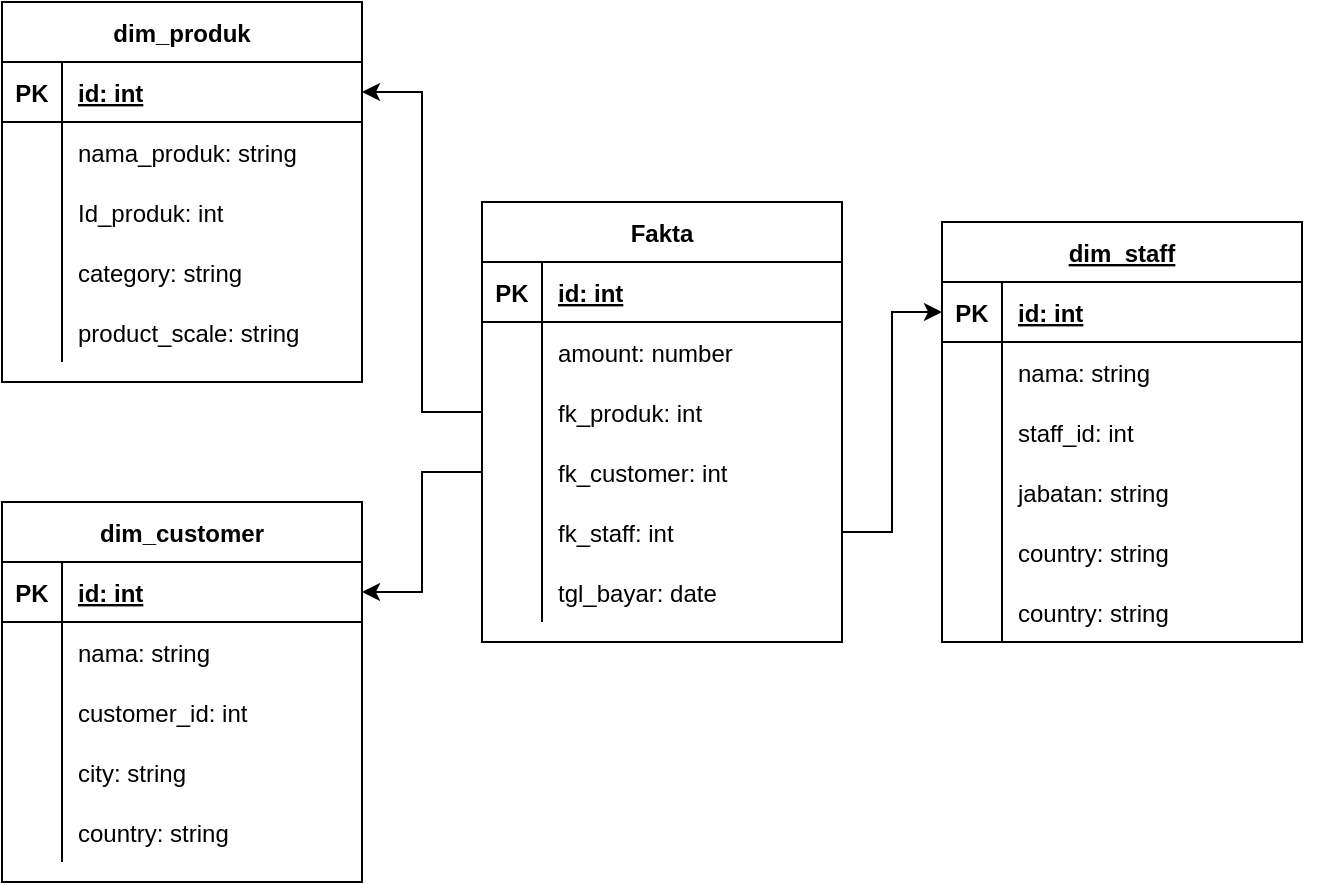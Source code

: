 <mxfile version="20.5.3" type="device"><diagram id="IADicfFxQkacPfA_sfy-" name="Page-1"><mxGraphModel dx="868" dy="442" grid="1" gridSize="10" guides="1" tooltips="1" connect="1" arrows="1" fold="1" page="1" pageScale="1" pageWidth="850" pageHeight="1100" math="0" shadow="0"><root><mxCell id="0"/><mxCell id="1" parent="0"/><mxCell id="Ph6hnE5GvxL56jqx8v-i-1" value="Fakta" style="shape=table;startSize=30;container=1;collapsible=1;childLayout=tableLayout;fixedRows=1;rowLines=0;fontStyle=1;align=center;resizeLast=1;" parent="1" vertex="1"><mxGeometry x="270" y="140" width="180" height="220" as="geometry"/></mxCell><mxCell id="Ph6hnE5GvxL56jqx8v-i-2" value="" style="shape=tableRow;horizontal=0;startSize=0;swimlaneHead=0;swimlaneBody=0;fillColor=none;collapsible=0;dropTarget=0;points=[[0,0.5],[1,0.5]];portConstraint=eastwest;top=0;left=0;right=0;bottom=1;" parent="Ph6hnE5GvxL56jqx8v-i-1" vertex="1"><mxGeometry y="30" width="180" height="30" as="geometry"/></mxCell><mxCell id="Ph6hnE5GvxL56jqx8v-i-3" value="PK" style="shape=partialRectangle;connectable=0;fillColor=none;top=0;left=0;bottom=0;right=0;fontStyle=1;overflow=hidden;" parent="Ph6hnE5GvxL56jqx8v-i-2" vertex="1"><mxGeometry width="30" height="30" as="geometry"><mxRectangle width="30" height="30" as="alternateBounds"/></mxGeometry></mxCell><mxCell id="Ph6hnE5GvxL56jqx8v-i-4" value="id: int" style="shape=partialRectangle;connectable=0;fillColor=none;top=0;left=0;bottom=0;right=0;align=left;spacingLeft=6;fontStyle=5;overflow=hidden;" parent="Ph6hnE5GvxL56jqx8v-i-2" vertex="1"><mxGeometry x="30" width="150" height="30" as="geometry"><mxRectangle width="150" height="30" as="alternateBounds"/></mxGeometry></mxCell><mxCell id="Ph6hnE5GvxL56jqx8v-i-5" value="" style="shape=tableRow;horizontal=0;startSize=0;swimlaneHead=0;swimlaneBody=0;fillColor=none;collapsible=0;dropTarget=0;points=[[0,0.5],[1,0.5]];portConstraint=eastwest;top=0;left=0;right=0;bottom=0;" parent="Ph6hnE5GvxL56jqx8v-i-1" vertex="1"><mxGeometry y="60" width="180" height="30" as="geometry"/></mxCell><mxCell id="Ph6hnE5GvxL56jqx8v-i-6" value="" style="shape=partialRectangle;connectable=0;fillColor=none;top=0;left=0;bottom=0;right=0;editable=1;overflow=hidden;" parent="Ph6hnE5GvxL56jqx8v-i-5" vertex="1"><mxGeometry width="30" height="30" as="geometry"><mxRectangle width="30" height="30" as="alternateBounds"/></mxGeometry></mxCell><mxCell id="Ph6hnE5GvxL56jqx8v-i-7" value="amount: number" style="shape=partialRectangle;connectable=0;fillColor=none;top=0;left=0;bottom=0;right=0;align=left;spacingLeft=6;overflow=hidden;" parent="Ph6hnE5GvxL56jqx8v-i-5" vertex="1"><mxGeometry x="30" width="150" height="30" as="geometry"><mxRectangle width="150" height="30" as="alternateBounds"/></mxGeometry></mxCell><mxCell id="IZ56KKnnedRhRGVVpGpu-31" value="" style="shape=tableRow;horizontal=0;startSize=0;swimlaneHead=0;swimlaneBody=0;fillColor=none;collapsible=0;dropTarget=0;points=[[0,0.5],[1,0.5]];portConstraint=eastwest;top=0;left=0;right=0;bottom=0;" parent="Ph6hnE5GvxL56jqx8v-i-1" vertex="1"><mxGeometry y="90" width="180" height="30" as="geometry"/></mxCell><mxCell id="IZ56KKnnedRhRGVVpGpu-32" value="" style="shape=partialRectangle;connectable=0;fillColor=none;top=0;left=0;bottom=0;right=0;editable=1;overflow=hidden;" parent="IZ56KKnnedRhRGVVpGpu-31" vertex="1"><mxGeometry width="30" height="30" as="geometry"><mxRectangle width="30" height="30" as="alternateBounds"/></mxGeometry></mxCell><mxCell id="IZ56KKnnedRhRGVVpGpu-33" value="fk_produk: int" style="shape=partialRectangle;connectable=0;fillColor=none;top=0;left=0;bottom=0;right=0;align=left;spacingLeft=6;overflow=hidden;" parent="IZ56KKnnedRhRGVVpGpu-31" vertex="1"><mxGeometry x="30" width="150" height="30" as="geometry"><mxRectangle width="150" height="30" as="alternateBounds"/></mxGeometry></mxCell><mxCell id="IZ56KKnnedRhRGVVpGpu-48" value="" style="shape=tableRow;horizontal=0;startSize=0;swimlaneHead=0;swimlaneBody=0;fillColor=none;collapsible=0;dropTarget=0;points=[[0,0.5],[1,0.5]];portConstraint=eastwest;top=0;left=0;right=0;bottom=0;" parent="Ph6hnE5GvxL56jqx8v-i-1" vertex="1"><mxGeometry y="120" width="180" height="30" as="geometry"/></mxCell><mxCell id="IZ56KKnnedRhRGVVpGpu-49" value="" style="shape=partialRectangle;connectable=0;fillColor=none;top=0;left=0;bottom=0;right=0;editable=1;overflow=hidden;" parent="IZ56KKnnedRhRGVVpGpu-48" vertex="1"><mxGeometry width="30" height="30" as="geometry"><mxRectangle width="30" height="30" as="alternateBounds"/></mxGeometry></mxCell><mxCell id="IZ56KKnnedRhRGVVpGpu-50" value="fk_customer: int" style="shape=partialRectangle;connectable=0;fillColor=none;top=0;left=0;bottom=0;right=0;align=left;spacingLeft=6;overflow=hidden;" parent="IZ56KKnnedRhRGVVpGpu-48" vertex="1"><mxGeometry x="30" width="150" height="30" as="geometry"><mxRectangle width="150" height="30" as="alternateBounds"/></mxGeometry></mxCell><mxCell id="IZ56KKnnedRhRGVVpGpu-68" value="" style="shape=tableRow;horizontal=0;startSize=0;swimlaneHead=0;swimlaneBody=0;fillColor=none;collapsible=0;dropTarget=0;points=[[0,0.5],[1,0.5]];portConstraint=eastwest;top=0;left=0;right=0;bottom=0;" parent="Ph6hnE5GvxL56jqx8v-i-1" vertex="1"><mxGeometry y="150" width="180" height="30" as="geometry"/></mxCell><mxCell id="IZ56KKnnedRhRGVVpGpu-69" value="" style="shape=partialRectangle;connectable=0;fillColor=none;top=0;left=0;bottom=0;right=0;editable=1;overflow=hidden;" parent="IZ56KKnnedRhRGVVpGpu-68" vertex="1"><mxGeometry width="30" height="30" as="geometry"><mxRectangle width="30" height="30" as="alternateBounds"/></mxGeometry></mxCell><mxCell id="IZ56KKnnedRhRGVVpGpu-70" value="fk_staff: int" style="shape=partialRectangle;connectable=0;fillColor=none;top=0;left=0;bottom=0;right=0;align=left;spacingLeft=6;overflow=hidden;" parent="IZ56KKnnedRhRGVVpGpu-68" vertex="1"><mxGeometry x="30" width="150" height="30" as="geometry"><mxRectangle width="150" height="30" as="alternateBounds"/></mxGeometry></mxCell><mxCell id="IZ56KKnnedRhRGVVpGpu-87" value="" style="shape=tableRow;horizontal=0;startSize=0;swimlaneHead=0;swimlaneBody=0;fillColor=none;collapsible=0;dropTarget=0;points=[[0,0.5],[1,0.5]];portConstraint=eastwest;top=0;left=0;right=0;bottom=0;" parent="Ph6hnE5GvxL56jqx8v-i-1" vertex="1"><mxGeometry y="180" width="180" height="30" as="geometry"/></mxCell><mxCell id="IZ56KKnnedRhRGVVpGpu-88" value="" style="shape=partialRectangle;connectable=0;fillColor=none;top=0;left=0;bottom=0;right=0;editable=1;overflow=hidden;" parent="IZ56KKnnedRhRGVVpGpu-87" vertex="1"><mxGeometry width="30" height="30" as="geometry"><mxRectangle width="30" height="30" as="alternateBounds"/></mxGeometry></mxCell><mxCell id="IZ56KKnnedRhRGVVpGpu-89" value="tgl_bayar: date" style="shape=partialRectangle;connectable=0;fillColor=none;top=0;left=0;bottom=0;right=0;align=left;spacingLeft=6;overflow=hidden;" parent="IZ56KKnnedRhRGVVpGpu-87" vertex="1"><mxGeometry x="30" width="150" height="30" as="geometry"><mxRectangle width="150" height="30" as="alternateBounds"/></mxGeometry></mxCell><mxCell id="IZ56KKnnedRhRGVVpGpu-18" value="dim_produk" style="shape=table;startSize=30;container=1;collapsible=1;childLayout=tableLayout;fixedRows=1;rowLines=0;fontStyle=1;align=center;resizeLast=1;" parent="1" vertex="1"><mxGeometry x="30" y="40" width="180" height="190" as="geometry"/></mxCell><mxCell id="IZ56KKnnedRhRGVVpGpu-19" value="" style="shape=tableRow;horizontal=0;startSize=0;swimlaneHead=0;swimlaneBody=0;fillColor=none;collapsible=0;dropTarget=0;points=[[0,0.5],[1,0.5]];portConstraint=eastwest;top=0;left=0;right=0;bottom=1;" parent="IZ56KKnnedRhRGVVpGpu-18" vertex="1"><mxGeometry y="30" width="180" height="30" as="geometry"/></mxCell><mxCell id="IZ56KKnnedRhRGVVpGpu-20" value="PK" style="shape=partialRectangle;connectable=0;fillColor=none;top=0;left=0;bottom=0;right=0;fontStyle=1;overflow=hidden;" parent="IZ56KKnnedRhRGVVpGpu-19" vertex="1"><mxGeometry width="30" height="30" as="geometry"><mxRectangle width="30" height="30" as="alternateBounds"/></mxGeometry></mxCell><mxCell id="IZ56KKnnedRhRGVVpGpu-21" value="id: int" style="shape=partialRectangle;connectable=0;fillColor=none;top=0;left=0;bottom=0;right=0;align=left;spacingLeft=6;fontStyle=5;overflow=hidden;" parent="IZ56KKnnedRhRGVVpGpu-19" vertex="1"><mxGeometry x="30" width="150" height="30" as="geometry"><mxRectangle width="150" height="30" as="alternateBounds"/></mxGeometry></mxCell><mxCell id="IZ56KKnnedRhRGVVpGpu-22" value="" style="shape=tableRow;horizontal=0;startSize=0;swimlaneHead=0;swimlaneBody=0;fillColor=none;collapsible=0;dropTarget=0;points=[[0,0.5],[1,0.5]];portConstraint=eastwest;top=0;left=0;right=0;bottom=0;" parent="IZ56KKnnedRhRGVVpGpu-18" vertex="1"><mxGeometry y="60" width="180" height="30" as="geometry"/></mxCell><mxCell id="IZ56KKnnedRhRGVVpGpu-23" value="" style="shape=partialRectangle;connectable=0;fillColor=none;top=0;left=0;bottom=0;right=0;editable=1;overflow=hidden;" parent="IZ56KKnnedRhRGVVpGpu-22" vertex="1"><mxGeometry width="30" height="30" as="geometry"><mxRectangle width="30" height="30" as="alternateBounds"/></mxGeometry></mxCell><mxCell id="IZ56KKnnedRhRGVVpGpu-24" value="nama_produk: string" style="shape=partialRectangle;connectable=0;fillColor=none;top=0;left=0;bottom=0;right=0;align=left;spacingLeft=6;overflow=hidden;" parent="IZ56KKnnedRhRGVVpGpu-22" vertex="1"><mxGeometry x="30" width="150" height="30" as="geometry"><mxRectangle width="150" height="30" as="alternateBounds"/></mxGeometry></mxCell><mxCell id="IZ56KKnnedRhRGVVpGpu-25" value="" style="shape=tableRow;horizontal=0;startSize=0;swimlaneHead=0;swimlaneBody=0;fillColor=none;collapsible=0;dropTarget=0;points=[[0,0.5],[1,0.5]];portConstraint=eastwest;top=0;left=0;right=0;bottom=0;" parent="IZ56KKnnedRhRGVVpGpu-18" vertex="1"><mxGeometry y="90" width="180" height="30" as="geometry"/></mxCell><mxCell id="IZ56KKnnedRhRGVVpGpu-26" value="" style="shape=partialRectangle;connectable=0;fillColor=none;top=0;left=0;bottom=0;right=0;editable=1;overflow=hidden;" parent="IZ56KKnnedRhRGVVpGpu-25" vertex="1"><mxGeometry width="30" height="30" as="geometry"><mxRectangle width="30" height="30" as="alternateBounds"/></mxGeometry></mxCell><mxCell id="IZ56KKnnedRhRGVVpGpu-27" value="Id_produk: int" style="shape=partialRectangle;connectable=0;fillColor=none;top=0;left=0;bottom=0;right=0;align=left;spacingLeft=6;overflow=hidden;" parent="IZ56KKnnedRhRGVVpGpu-25" vertex="1"><mxGeometry x="30" width="150" height="30" as="geometry"><mxRectangle width="150" height="30" as="alternateBounds"/></mxGeometry></mxCell><mxCell id="IZ56KKnnedRhRGVVpGpu-81" value="" style="shape=tableRow;horizontal=0;startSize=0;swimlaneHead=0;swimlaneBody=0;fillColor=none;collapsible=0;dropTarget=0;points=[[0,0.5],[1,0.5]];portConstraint=eastwest;top=0;left=0;right=0;bottom=0;" parent="IZ56KKnnedRhRGVVpGpu-18" vertex="1"><mxGeometry y="120" width="180" height="30" as="geometry"/></mxCell><mxCell id="IZ56KKnnedRhRGVVpGpu-82" value="" style="shape=partialRectangle;connectable=0;fillColor=none;top=0;left=0;bottom=0;right=0;editable=1;overflow=hidden;" parent="IZ56KKnnedRhRGVVpGpu-81" vertex="1"><mxGeometry width="30" height="30" as="geometry"><mxRectangle width="30" height="30" as="alternateBounds"/></mxGeometry></mxCell><mxCell id="IZ56KKnnedRhRGVVpGpu-83" value="category: string" style="shape=partialRectangle;connectable=0;fillColor=none;top=0;left=0;bottom=0;right=0;align=left;spacingLeft=6;overflow=hidden;" parent="IZ56KKnnedRhRGVVpGpu-81" vertex="1"><mxGeometry x="30" width="150" height="30" as="geometry"><mxRectangle width="150" height="30" as="alternateBounds"/></mxGeometry></mxCell><mxCell id="IZ56KKnnedRhRGVVpGpu-84" value="" style="shape=tableRow;horizontal=0;startSize=0;swimlaneHead=0;swimlaneBody=0;fillColor=none;collapsible=0;dropTarget=0;points=[[0,0.5],[1,0.5]];portConstraint=eastwest;top=0;left=0;right=0;bottom=0;" parent="IZ56KKnnedRhRGVVpGpu-18" vertex="1"><mxGeometry y="150" width="180" height="30" as="geometry"/></mxCell><mxCell id="IZ56KKnnedRhRGVVpGpu-85" value="" style="shape=partialRectangle;connectable=0;fillColor=none;top=0;left=0;bottom=0;right=0;editable=1;overflow=hidden;" parent="IZ56KKnnedRhRGVVpGpu-84" vertex="1"><mxGeometry width="30" height="30" as="geometry"><mxRectangle width="30" height="30" as="alternateBounds"/></mxGeometry></mxCell><mxCell id="IZ56KKnnedRhRGVVpGpu-86" value="product_scale: string" style="shape=partialRectangle;connectable=0;fillColor=none;top=0;left=0;bottom=0;right=0;align=left;spacingLeft=6;overflow=hidden;" parent="IZ56KKnnedRhRGVVpGpu-84" vertex="1"><mxGeometry x="30" width="150" height="30" as="geometry"><mxRectangle width="150" height="30" as="alternateBounds"/></mxGeometry></mxCell><mxCell id="IZ56KKnnedRhRGVVpGpu-34" style="edgeStyle=orthogonalEdgeStyle;rounded=0;orthogonalLoop=1;jettySize=auto;html=1;entryX=1;entryY=0.5;entryDx=0;entryDy=0;" parent="1" source="IZ56KKnnedRhRGVVpGpu-31" target="IZ56KKnnedRhRGVVpGpu-19" edge="1"><mxGeometry relative="1" as="geometry"/></mxCell><mxCell id="IZ56KKnnedRhRGVVpGpu-35" value="dim_customer" style="shape=table;startSize=30;container=1;collapsible=1;childLayout=tableLayout;fixedRows=1;rowLines=0;fontStyle=1;align=center;resizeLast=1;" parent="1" vertex="1"><mxGeometry x="30" y="290" width="180" height="190" as="geometry"/></mxCell><mxCell id="IZ56KKnnedRhRGVVpGpu-36" value="" style="shape=tableRow;horizontal=0;startSize=0;swimlaneHead=0;swimlaneBody=0;fillColor=none;collapsible=0;dropTarget=0;points=[[0,0.5],[1,0.5]];portConstraint=eastwest;top=0;left=0;right=0;bottom=1;" parent="IZ56KKnnedRhRGVVpGpu-35" vertex="1"><mxGeometry y="30" width="180" height="30" as="geometry"/></mxCell><mxCell id="IZ56KKnnedRhRGVVpGpu-37" value="PK" style="shape=partialRectangle;connectable=0;fillColor=none;top=0;left=0;bottom=0;right=0;fontStyle=1;overflow=hidden;" parent="IZ56KKnnedRhRGVVpGpu-36" vertex="1"><mxGeometry width="30" height="30" as="geometry"><mxRectangle width="30" height="30" as="alternateBounds"/></mxGeometry></mxCell><mxCell id="IZ56KKnnedRhRGVVpGpu-38" value="id: int" style="shape=partialRectangle;connectable=0;fillColor=none;top=0;left=0;bottom=0;right=0;align=left;spacingLeft=6;fontStyle=5;overflow=hidden;" parent="IZ56KKnnedRhRGVVpGpu-36" vertex="1"><mxGeometry x="30" width="150" height="30" as="geometry"><mxRectangle width="150" height="30" as="alternateBounds"/></mxGeometry></mxCell><mxCell id="IZ56KKnnedRhRGVVpGpu-39" value="" style="shape=tableRow;horizontal=0;startSize=0;swimlaneHead=0;swimlaneBody=0;fillColor=none;collapsible=0;dropTarget=0;points=[[0,0.5],[1,0.5]];portConstraint=eastwest;top=0;left=0;right=0;bottom=0;" parent="IZ56KKnnedRhRGVVpGpu-35" vertex="1"><mxGeometry y="60" width="180" height="30" as="geometry"/></mxCell><mxCell id="IZ56KKnnedRhRGVVpGpu-40" value="" style="shape=partialRectangle;connectable=0;fillColor=none;top=0;left=0;bottom=0;right=0;editable=1;overflow=hidden;" parent="IZ56KKnnedRhRGVVpGpu-39" vertex="1"><mxGeometry width="30" height="30" as="geometry"><mxRectangle width="30" height="30" as="alternateBounds"/></mxGeometry></mxCell><mxCell id="IZ56KKnnedRhRGVVpGpu-41" value="nama: string" style="shape=partialRectangle;connectable=0;fillColor=none;top=0;left=0;bottom=0;right=0;align=left;spacingLeft=6;overflow=hidden;" parent="IZ56KKnnedRhRGVVpGpu-39" vertex="1"><mxGeometry x="30" width="150" height="30" as="geometry"><mxRectangle width="150" height="30" as="alternateBounds"/></mxGeometry></mxCell><mxCell id="IZ56KKnnedRhRGVVpGpu-42" value="" style="shape=tableRow;horizontal=0;startSize=0;swimlaneHead=0;swimlaneBody=0;fillColor=none;collapsible=0;dropTarget=0;points=[[0,0.5],[1,0.5]];portConstraint=eastwest;top=0;left=0;right=0;bottom=0;" parent="IZ56KKnnedRhRGVVpGpu-35" vertex="1"><mxGeometry y="90" width="180" height="30" as="geometry"/></mxCell><mxCell id="IZ56KKnnedRhRGVVpGpu-43" value="" style="shape=partialRectangle;connectable=0;fillColor=none;top=0;left=0;bottom=0;right=0;editable=1;overflow=hidden;" parent="IZ56KKnnedRhRGVVpGpu-42" vertex="1"><mxGeometry width="30" height="30" as="geometry"><mxRectangle width="30" height="30" as="alternateBounds"/></mxGeometry></mxCell><mxCell id="IZ56KKnnedRhRGVVpGpu-44" value="customer_id: int" style="shape=partialRectangle;connectable=0;fillColor=none;top=0;left=0;bottom=0;right=0;align=left;spacingLeft=6;overflow=hidden;" parent="IZ56KKnnedRhRGVVpGpu-42" vertex="1"><mxGeometry x="30" width="150" height="30" as="geometry"><mxRectangle width="150" height="30" as="alternateBounds"/></mxGeometry></mxCell><mxCell id="IZ56KKnnedRhRGVVpGpu-52" value="" style="shape=tableRow;horizontal=0;startSize=0;swimlaneHead=0;swimlaneBody=0;fillColor=none;collapsible=0;dropTarget=0;points=[[0,0.5],[1,0.5]];portConstraint=eastwest;top=0;left=0;right=0;bottom=0;" parent="IZ56KKnnedRhRGVVpGpu-35" vertex="1"><mxGeometry y="120" width="180" height="30" as="geometry"/></mxCell><mxCell id="IZ56KKnnedRhRGVVpGpu-53" value="" style="shape=partialRectangle;connectable=0;fillColor=none;top=0;left=0;bottom=0;right=0;editable=1;overflow=hidden;" parent="IZ56KKnnedRhRGVVpGpu-52" vertex="1"><mxGeometry width="30" height="30" as="geometry"><mxRectangle width="30" height="30" as="alternateBounds"/></mxGeometry></mxCell><mxCell id="IZ56KKnnedRhRGVVpGpu-54" value="city: string" style="shape=partialRectangle;connectable=0;fillColor=none;top=0;left=0;bottom=0;right=0;align=left;spacingLeft=6;overflow=hidden;" parent="IZ56KKnnedRhRGVVpGpu-52" vertex="1"><mxGeometry x="30" width="150" height="30" as="geometry"><mxRectangle width="150" height="30" as="alternateBounds"/></mxGeometry></mxCell><mxCell id="IZ56KKnnedRhRGVVpGpu-75" value="" style="shape=tableRow;horizontal=0;startSize=0;swimlaneHead=0;swimlaneBody=0;fillColor=none;collapsible=0;dropTarget=0;points=[[0,0.5],[1,0.5]];portConstraint=eastwest;top=0;left=0;right=0;bottom=0;" parent="IZ56KKnnedRhRGVVpGpu-35" vertex="1"><mxGeometry y="150" width="180" height="30" as="geometry"/></mxCell><mxCell id="IZ56KKnnedRhRGVVpGpu-76" value="" style="shape=partialRectangle;connectable=0;fillColor=none;top=0;left=0;bottom=0;right=0;editable=1;overflow=hidden;" parent="IZ56KKnnedRhRGVVpGpu-75" vertex="1"><mxGeometry width="30" height="30" as="geometry"><mxRectangle width="30" height="30" as="alternateBounds"/></mxGeometry></mxCell><mxCell id="IZ56KKnnedRhRGVVpGpu-77" value="country: string" style="shape=partialRectangle;connectable=0;fillColor=none;top=0;left=0;bottom=0;right=0;align=left;spacingLeft=6;overflow=hidden;" parent="IZ56KKnnedRhRGVVpGpu-75" vertex="1"><mxGeometry x="30" width="150" height="30" as="geometry"><mxRectangle width="150" height="30" as="alternateBounds"/></mxGeometry></mxCell><mxCell id="IZ56KKnnedRhRGVVpGpu-51" style="edgeStyle=orthogonalEdgeStyle;rounded=0;orthogonalLoop=1;jettySize=auto;html=1;entryX=1;entryY=0.5;entryDx=0;entryDy=0;" parent="1" source="IZ56KKnnedRhRGVVpGpu-48" target="IZ56KKnnedRhRGVVpGpu-36" edge="1"><mxGeometry relative="1" as="geometry"/></mxCell><mxCell id="IZ56KKnnedRhRGVVpGpu-55" value="dim_staff" style="shape=table;startSize=30;container=1;collapsible=1;childLayout=tableLayout;fixedRows=1;rowLines=0;fontStyle=5;align=center;resizeLast=1;" parent="1" vertex="1"><mxGeometry x="500" y="150" width="180" height="210" as="geometry"/></mxCell><mxCell id="IZ56KKnnedRhRGVVpGpu-56" value="" style="shape=tableRow;horizontal=0;startSize=0;swimlaneHead=0;swimlaneBody=0;fillColor=none;collapsible=0;dropTarget=0;points=[[0,0.5],[1,0.5]];portConstraint=eastwest;top=0;left=0;right=0;bottom=1;" parent="IZ56KKnnedRhRGVVpGpu-55" vertex="1"><mxGeometry y="30" width="180" height="30" as="geometry"/></mxCell><mxCell id="IZ56KKnnedRhRGVVpGpu-57" value="PK" style="shape=partialRectangle;connectable=0;fillColor=none;top=0;left=0;bottom=0;right=0;fontStyle=1;overflow=hidden;" parent="IZ56KKnnedRhRGVVpGpu-56" vertex="1"><mxGeometry width="30" height="30" as="geometry"><mxRectangle width="30" height="30" as="alternateBounds"/></mxGeometry></mxCell><mxCell id="IZ56KKnnedRhRGVVpGpu-58" value="id: int" style="shape=partialRectangle;connectable=0;fillColor=none;top=0;left=0;bottom=0;right=0;align=left;spacingLeft=6;fontStyle=5;overflow=hidden;" parent="IZ56KKnnedRhRGVVpGpu-56" vertex="1"><mxGeometry x="30" width="150" height="30" as="geometry"><mxRectangle width="150" height="30" as="alternateBounds"/></mxGeometry></mxCell><mxCell id="IZ56KKnnedRhRGVVpGpu-59" value="" style="shape=tableRow;horizontal=0;startSize=0;swimlaneHead=0;swimlaneBody=0;fillColor=none;collapsible=0;dropTarget=0;points=[[0,0.5],[1,0.5]];portConstraint=eastwest;top=0;left=0;right=0;bottom=0;" parent="IZ56KKnnedRhRGVVpGpu-55" vertex="1"><mxGeometry y="60" width="180" height="30" as="geometry"/></mxCell><mxCell id="IZ56KKnnedRhRGVVpGpu-60" value="" style="shape=partialRectangle;connectable=0;fillColor=none;top=0;left=0;bottom=0;right=0;editable=1;overflow=hidden;" parent="IZ56KKnnedRhRGVVpGpu-59" vertex="1"><mxGeometry width="30" height="30" as="geometry"><mxRectangle width="30" height="30" as="alternateBounds"/></mxGeometry></mxCell><mxCell id="IZ56KKnnedRhRGVVpGpu-61" value="nama: string" style="shape=partialRectangle;connectable=0;fillColor=none;top=0;left=0;bottom=0;right=0;align=left;spacingLeft=6;overflow=hidden;" parent="IZ56KKnnedRhRGVVpGpu-59" vertex="1"><mxGeometry x="30" width="150" height="30" as="geometry"><mxRectangle width="150" height="30" as="alternateBounds"/></mxGeometry></mxCell><mxCell id="IZ56KKnnedRhRGVVpGpu-62" value="" style="shape=tableRow;horizontal=0;startSize=0;swimlaneHead=0;swimlaneBody=0;fillColor=none;collapsible=0;dropTarget=0;points=[[0,0.5],[1,0.5]];portConstraint=eastwest;top=0;left=0;right=0;bottom=0;" parent="IZ56KKnnedRhRGVVpGpu-55" vertex="1"><mxGeometry y="90" width="180" height="30" as="geometry"/></mxCell><mxCell id="IZ56KKnnedRhRGVVpGpu-63" value="" style="shape=partialRectangle;connectable=0;fillColor=none;top=0;left=0;bottom=0;right=0;editable=1;overflow=hidden;" parent="IZ56KKnnedRhRGVVpGpu-62" vertex="1"><mxGeometry width="30" height="30" as="geometry"><mxRectangle width="30" height="30" as="alternateBounds"/></mxGeometry></mxCell><mxCell id="IZ56KKnnedRhRGVVpGpu-64" value="staff_id: int" style="shape=partialRectangle;connectable=0;fillColor=none;top=0;left=0;bottom=0;right=0;align=left;spacingLeft=6;overflow=hidden;" parent="IZ56KKnnedRhRGVVpGpu-62" vertex="1"><mxGeometry x="30" width="150" height="30" as="geometry"><mxRectangle width="150" height="30" as="alternateBounds"/></mxGeometry></mxCell><mxCell id="IZ56KKnnedRhRGVVpGpu-72" value="" style="shape=tableRow;horizontal=0;startSize=0;swimlaneHead=0;swimlaneBody=0;fillColor=none;collapsible=0;dropTarget=0;points=[[0,0.5],[1,0.5]];portConstraint=eastwest;top=0;left=0;right=0;bottom=0;" parent="IZ56KKnnedRhRGVVpGpu-55" vertex="1"><mxGeometry y="120" width="180" height="30" as="geometry"/></mxCell><mxCell id="IZ56KKnnedRhRGVVpGpu-73" value="" style="shape=partialRectangle;connectable=0;fillColor=none;top=0;left=0;bottom=0;right=0;editable=1;overflow=hidden;" parent="IZ56KKnnedRhRGVVpGpu-72" vertex="1"><mxGeometry width="30" height="30" as="geometry"><mxRectangle width="30" height="30" as="alternateBounds"/></mxGeometry></mxCell><mxCell id="IZ56KKnnedRhRGVVpGpu-74" value="jabatan: string" style="shape=partialRectangle;connectable=0;fillColor=none;top=0;left=0;bottom=0;right=0;align=left;spacingLeft=6;overflow=hidden;" parent="IZ56KKnnedRhRGVVpGpu-72" vertex="1"><mxGeometry x="30" width="150" height="30" as="geometry"><mxRectangle width="150" height="30" as="alternateBounds"/></mxGeometry></mxCell><mxCell id="IZ56KKnnedRhRGVVpGpu-78" value="" style="shape=tableRow;horizontal=0;startSize=0;swimlaneHead=0;swimlaneBody=0;fillColor=none;collapsible=0;dropTarget=0;points=[[0,0.5],[1,0.5]];portConstraint=eastwest;top=0;left=0;right=0;bottom=0;" parent="IZ56KKnnedRhRGVVpGpu-55" vertex="1"><mxGeometry y="150" width="180" height="30" as="geometry"/></mxCell><mxCell id="IZ56KKnnedRhRGVVpGpu-79" value="" style="shape=partialRectangle;connectable=0;fillColor=none;top=0;left=0;bottom=0;right=0;editable=1;overflow=hidden;" parent="IZ56KKnnedRhRGVVpGpu-78" vertex="1"><mxGeometry width="30" height="30" as="geometry"><mxRectangle width="30" height="30" as="alternateBounds"/></mxGeometry></mxCell><mxCell id="IZ56KKnnedRhRGVVpGpu-80" value="country: string" style="shape=partialRectangle;connectable=0;fillColor=none;top=0;left=0;bottom=0;right=0;align=left;spacingLeft=6;overflow=hidden;" parent="IZ56KKnnedRhRGVVpGpu-78" vertex="1"><mxGeometry x="30" width="150" height="30" as="geometry"><mxRectangle width="150" height="30" as="alternateBounds"/></mxGeometry></mxCell><mxCell id="Og7fsG4eS8VVZFzC0enW-4" style="shape=tableRow;horizontal=0;startSize=0;swimlaneHead=0;swimlaneBody=0;fillColor=none;collapsible=0;dropTarget=0;points=[[0,0.5],[1,0.5]];portConstraint=eastwest;top=0;left=0;right=0;bottom=0;" vertex="1" parent="IZ56KKnnedRhRGVVpGpu-55"><mxGeometry y="180" width="180" height="30" as="geometry"/></mxCell><mxCell id="Og7fsG4eS8VVZFzC0enW-5" style="shape=partialRectangle;connectable=0;fillColor=none;top=0;left=0;bottom=0;right=0;editable=1;overflow=hidden;" vertex="1" parent="Og7fsG4eS8VVZFzC0enW-4"><mxGeometry width="30" height="30" as="geometry"><mxRectangle width="30" height="30" as="alternateBounds"/></mxGeometry></mxCell><mxCell id="Og7fsG4eS8VVZFzC0enW-6" value="country: string" style="shape=partialRectangle;connectable=0;fillColor=none;top=0;left=0;bottom=0;right=0;align=left;spacingLeft=6;overflow=hidden;" vertex="1" parent="Og7fsG4eS8VVZFzC0enW-4"><mxGeometry x="30" width="150" height="30" as="geometry"><mxRectangle width="150" height="30" as="alternateBounds"/></mxGeometry></mxCell><mxCell id="IZ56KKnnedRhRGVVpGpu-71" style="edgeStyle=orthogonalEdgeStyle;rounded=0;orthogonalLoop=1;jettySize=auto;html=1;entryX=0;entryY=0.5;entryDx=0;entryDy=0;" parent="1" source="IZ56KKnnedRhRGVVpGpu-68" target="IZ56KKnnedRhRGVVpGpu-56" edge="1"><mxGeometry relative="1" as="geometry"/></mxCell><mxCell id="PQ00OOn4YNnz5iM_rN6J-3" value="" style="shape=tableRow;horizontal=0;startSize=0;swimlaneHead=0;swimlaneBody=0;fillColor=none;collapsible=0;dropTarget=0;points=[[0,0.5],[1,0.5]];portConstraint=eastwest;top=0;left=0;right=0;bottom=0;" parent="1" vertex="1"><mxGeometry x="502" y="300" width="190" height="20" as="geometry"/></mxCell><mxCell id="PQ00OOn4YNnz5iM_rN6J-4" value="" style="shape=partialRectangle;connectable=0;fillColor=none;top=0;left=0;bottom=0;right=0;editable=1;overflow=hidden;" parent="PQ00OOn4YNnz5iM_rN6J-3" vertex="1"><mxGeometry width="30" height="20" as="geometry"><mxRectangle width="30" height="20" as="alternateBounds"/></mxGeometry></mxCell></root></mxGraphModel></diagram></mxfile>